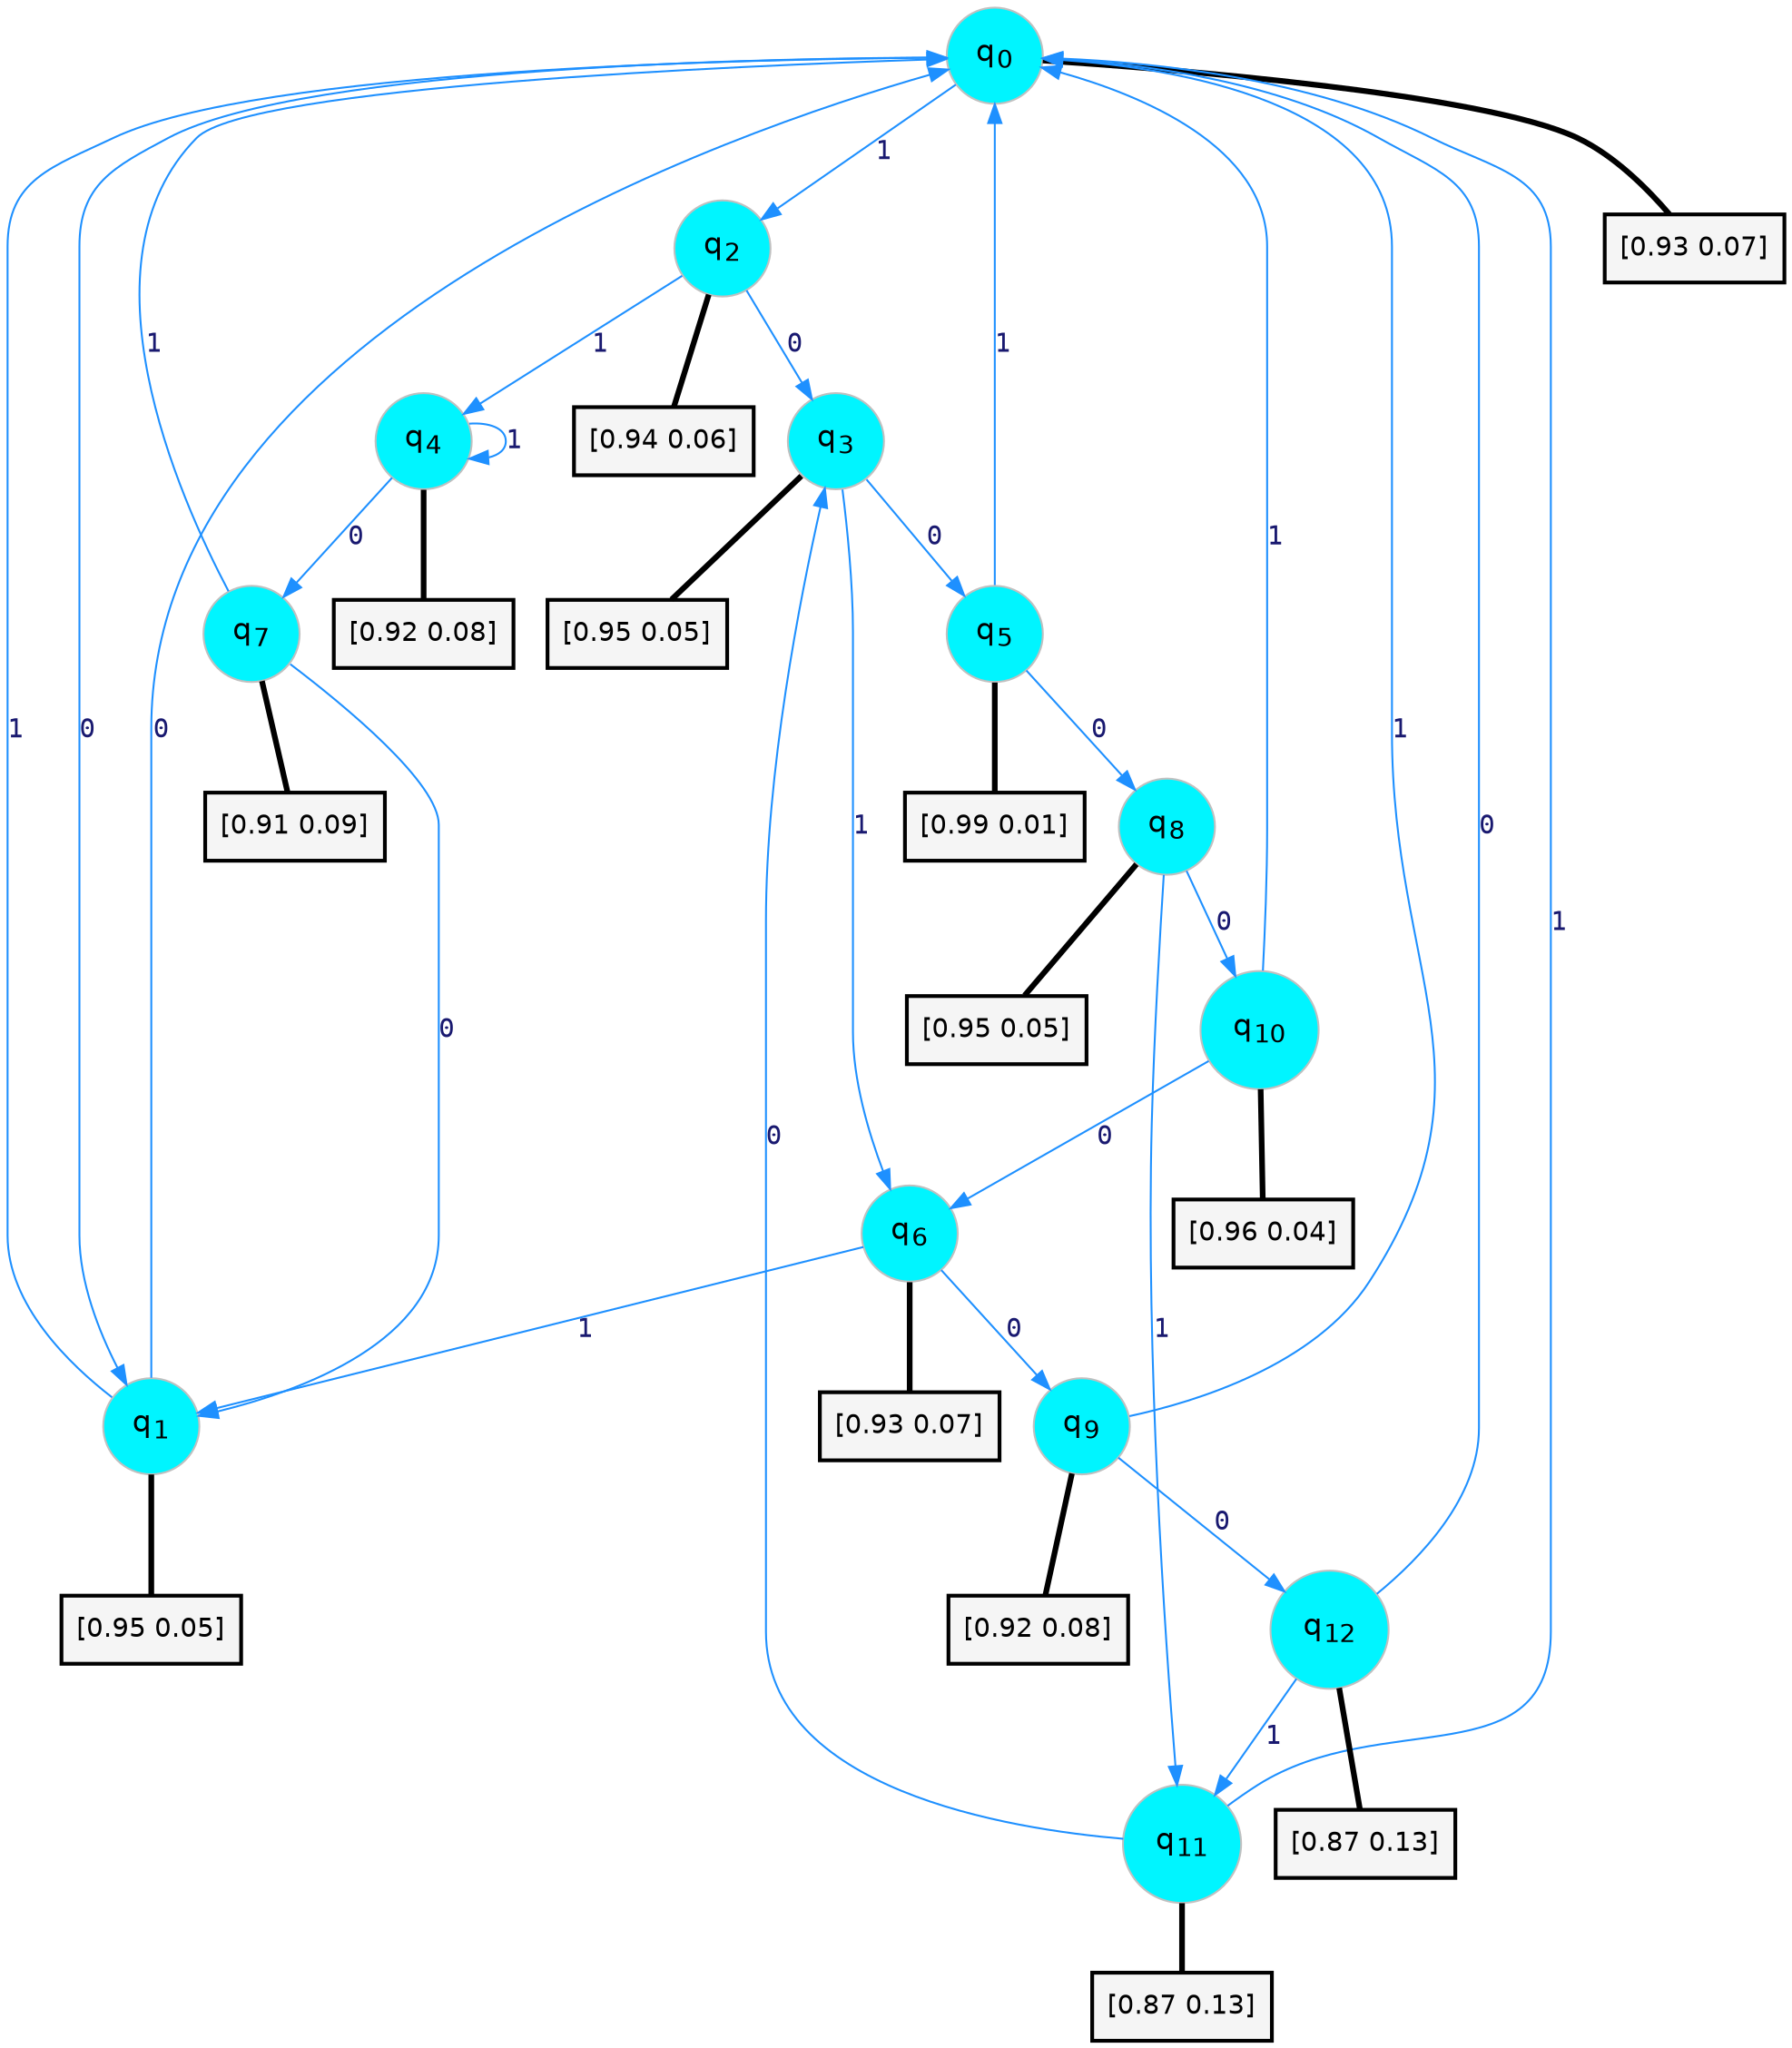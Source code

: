 digraph G {
graph [
bgcolor=transparent, dpi=300, rankdir=TD, size="40,25"];
node [
color=gray, fillcolor=turquoise1, fontcolor=black, fontname=Helvetica, fontsize=16, fontweight=bold, shape=circle, style=filled];
edge [
arrowsize=1, color=dodgerblue1, fontcolor=midnightblue, fontname=courier, fontweight=bold, penwidth=1, style=solid, weight=20];
0[label=<q<SUB>0</SUB>>];
1[label=<q<SUB>1</SUB>>];
2[label=<q<SUB>2</SUB>>];
3[label=<q<SUB>3</SUB>>];
4[label=<q<SUB>4</SUB>>];
5[label=<q<SUB>5</SUB>>];
6[label=<q<SUB>6</SUB>>];
7[label=<q<SUB>7</SUB>>];
8[label=<q<SUB>8</SUB>>];
9[label=<q<SUB>9</SUB>>];
10[label=<q<SUB>10</SUB>>];
11[label=<q<SUB>11</SUB>>];
12[label=<q<SUB>12</SUB>>];
13[label="[0.93 0.07]", shape=box,fontcolor=black, fontname=Helvetica, fontsize=14, penwidth=2, fillcolor=whitesmoke,color=black];
14[label="[0.95 0.05]", shape=box,fontcolor=black, fontname=Helvetica, fontsize=14, penwidth=2, fillcolor=whitesmoke,color=black];
15[label="[0.94 0.06]", shape=box,fontcolor=black, fontname=Helvetica, fontsize=14, penwidth=2, fillcolor=whitesmoke,color=black];
16[label="[0.95 0.05]", shape=box,fontcolor=black, fontname=Helvetica, fontsize=14, penwidth=2, fillcolor=whitesmoke,color=black];
17[label="[0.92 0.08]", shape=box,fontcolor=black, fontname=Helvetica, fontsize=14, penwidth=2, fillcolor=whitesmoke,color=black];
18[label="[0.99 0.01]", shape=box,fontcolor=black, fontname=Helvetica, fontsize=14, penwidth=2, fillcolor=whitesmoke,color=black];
19[label="[0.93 0.07]", shape=box,fontcolor=black, fontname=Helvetica, fontsize=14, penwidth=2, fillcolor=whitesmoke,color=black];
20[label="[0.91 0.09]", shape=box,fontcolor=black, fontname=Helvetica, fontsize=14, penwidth=2, fillcolor=whitesmoke,color=black];
21[label="[0.95 0.05]", shape=box,fontcolor=black, fontname=Helvetica, fontsize=14, penwidth=2, fillcolor=whitesmoke,color=black];
22[label="[0.92 0.08]", shape=box,fontcolor=black, fontname=Helvetica, fontsize=14, penwidth=2, fillcolor=whitesmoke,color=black];
23[label="[0.96 0.04]", shape=box,fontcolor=black, fontname=Helvetica, fontsize=14, penwidth=2, fillcolor=whitesmoke,color=black];
24[label="[0.87 0.13]", shape=box,fontcolor=black, fontname=Helvetica, fontsize=14, penwidth=2, fillcolor=whitesmoke,color=black];
25[label="[0.87 0.13]", shape=box,fontcolor=black, fontname=Helvetica, fontsize=14, penwidth=2, fillcolor=whitesmoke,color=black];
0->1 [label=0];
0->2 [label=1];
0->13 [arrowhead=none, penwidth=3,color=black];
1->0 [label=0];
1->0 [label=1];
1->14 [arrowhead=none, penwidth=3,color=black];
2->3 [label=0];
2->4 [label=1];
2->15 [arrowhead=none, penwidth=3,color=black];
3->5 [label=0];
3->6 [label=1];
3->16 [arrowhead=none, penwidth=3,color=black];
4->7 [label=0];
4->4 [label=1];
4->17 [arrowhead=none, penwidth=3,color=black];
5->8 [label=0];
5->0 [label=1];
5->18 [arrowhead=none, penwidth=3,color=black];
6->9 [label=0];
6->1 [label=1];
6->19 [arrowhead=none, penwidth=3,color=black];
7->1 [label=0];
7->0 [label=1];
7->20 [arrowhead=none, penwidth=3,color=black];
8->10 [label=0];
8->11 [label=1];
8->21 [arrowhead=none, penwidth=3,color=black];
9->12 [label=0];
9->0 [label=1];
9->22 [arrowhead=none, penwidth=3,color=black];
10->6 [label=0];
10->0 [label=1];
10->23 [arrowhead=none, penwidth=3,color=black];
11->3 [label=0];
11->0 [label=1];
11->24 [arrowhead=none, penwidth=3,color=black];
12->0 [label=0];
12->11 [label=1];
12->25 [arrowhead=none, penwidth=3,color=black];
}
